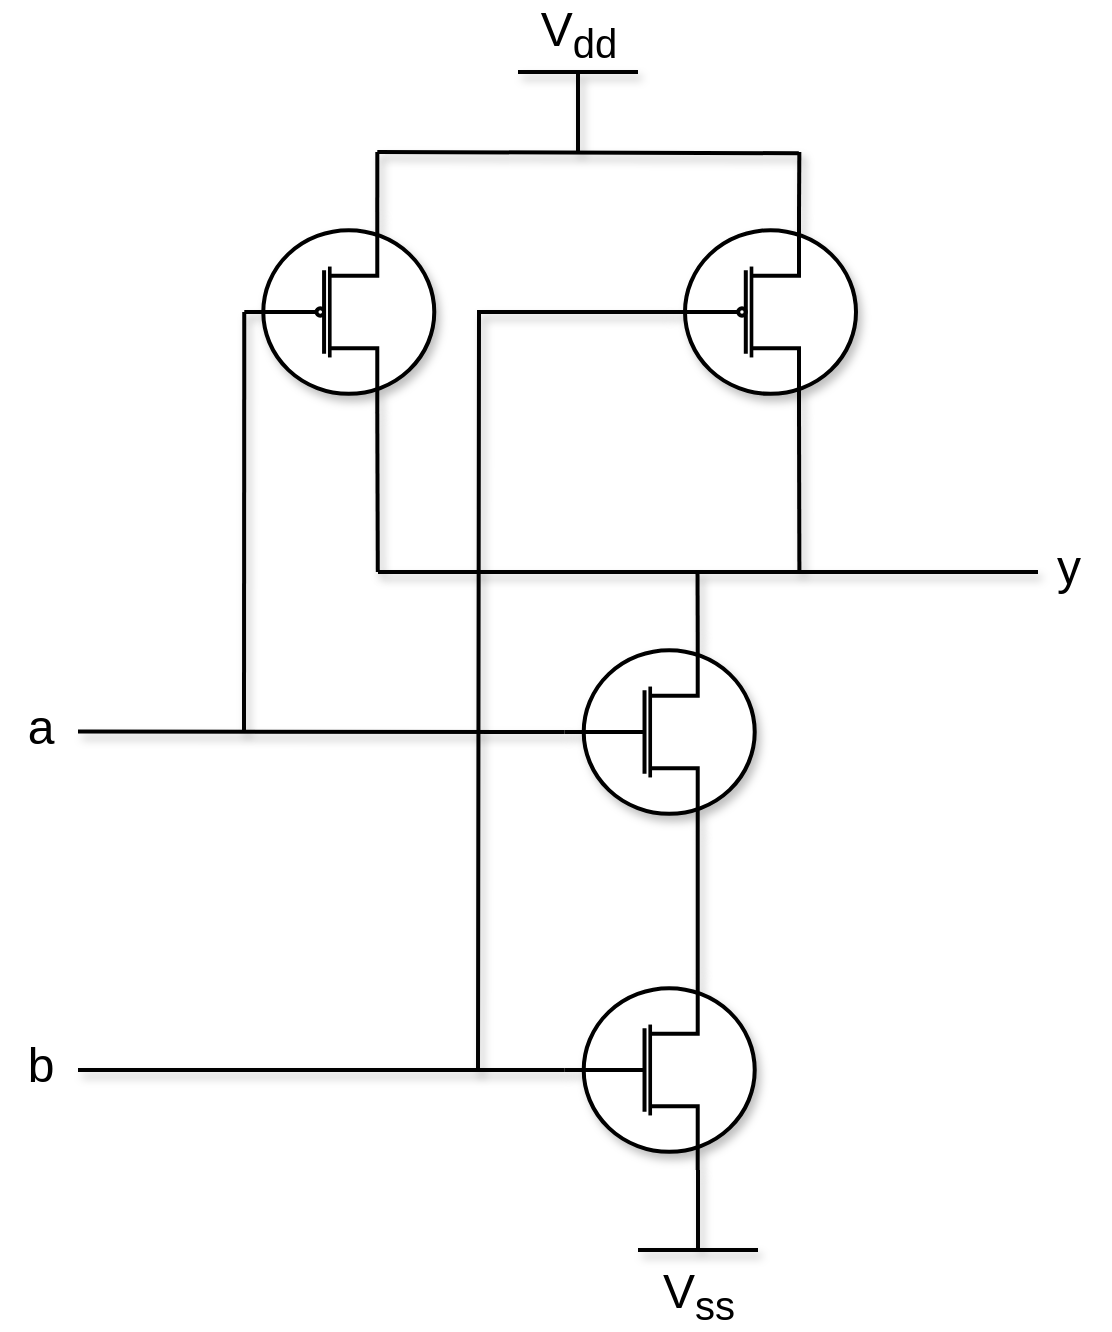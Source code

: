 <mxfile version="26.2.5">
  <diagram name="Page-1" id="nandgate">
    <mxGraphModel dx="1228" dy="647" grid="0" gridSize="10" guides="1" tooltips="1" connect="1" arrows="1" fold="1" page="1" pageScale="1" pageWidth="827" pageHeight="1169" math="0" shadow="0">
      <root>
        <mxCell id="0" />
        <mxCell id="1" parent="0" />
        <mxCell id="qzO39SEEKk3DMvTNhb13-18" style="edgeStyle=none;rounded=0;orthogonalLoop=1;jettySize=auto;html=1;exitX=0;exitY=0.5;exitDx=0;exitDy=0;exitPerimeter=0;endArrow=none;startFill=0;fontSize=24;strokeWidth=2;shadow=1;" parent="1" source="qzO39SEEKk3DMvTNhb13-3" edge="1">
          <mxGeometry relative="1" as="geometry">
            <mxPoint x="283" y="450" as="targetPoint" />
          </mxGeometry>
        </mxCell>
        <mxCell id="qzO39SEEKk3DMvTNhb13-20" style="edgeStyle=none;rounded=0;orthogonalLoop=1;jettySize=auto;html=1;exitX=0.7;exitY=1;exitDx=0;exitDy=0;exitPerimeter=0;endArrow=none;startFill=0;fontSize=24;strokeWidth=2;shadow=1;" parent="1" source="qzO39SEEKk3DMvTNhb13-3" edge="1">
          <mxGeometry relative="1" as="geometry">
            <mxPoint x="349.897" y="370" as="targetPoint" />
          </mxGeometry>
        </mxCell>
        <mxCell id="qzO39SEEKk3DMvTNhb13-25" style="edgeStyle=none;rounded=0;orthogonalLoop=1;jettySize=auto;html=1;exitX=0.7;exitY=0;exitDx=0;exitDy=0;exitPerimeter=0;endArrow=none;startFill=0;fontSize=24;strokeWidth=2;shadow=1;" parent="1" source="qzO39SEEKk3DMvTNhb13-3" edge="1">
          <mxGeometry relative="1" as="geometry">
            <mxPoint x="349.667" y="160" as="targetPoint" />
          </mxGeometry>
        </mxCell>
        <mxCell id="qzO39SEEKk3DMvTNhb13-3" value="" style="verticalLabelPosition=bottom;shadow=1;dashed=0;align=center;html=1;verticalAlign=top;shape=mxgraph.electrical.mosfets1.mosfet_p_no_bulk;fontSize=24;strokeWidth=2;" parent="1" vertex="1">
          <mxGeometry x="283.14" y="190" width="95" height="100" as="geometry" />
        </mxCell>
        <mxCell id="qzO39SEEKk3DMvTNhb13-21" style="edgeStyle=none;rounded=0;orthogonalLoop=1;jettySize=auto;html=1;exitX=0.7;exitY=1;exitDx=0;exitDy=0;exitPerimeter=0;endArrow=none;startFill=0;fontSize=24;strokeWidth=2;shadow=1;" parent="1" source="qzO39SEEKk3DMvTNhb13-4" edge="1">
          <mxGeometry relative="1" as="geometry">
            <mxPoint x="560.69" y="370" as="targetPoint" />
          </mxGeometry>
        </mxCell>
        <mxCell id="qzO39SEEKk3DMvTNhb13-24" style="edgeStyle=orthogonalEdgeStyle;rounded=0;orthogonalLoop=1;jettySize=auto;html=1;exitX=0;exitY=0.5;exitDx=0;exitDy=0;exitPerimeter=0;endArrow=none;startFill=0;fontSize=24;strokeWidth=2;shadow=1;" parent="1" source="qzO39SEEKk3DMvTNhb13-4" edge="1">
          <mxGeometry relative="1" as="geometry">
            <mxPoint x="400" y="620" as="targetPoint" />
          </mxGeometry>
        </mxCell>
        <mxCell id="qzO39SEEKk3DMvTNhb13-26" style="edgeStyle=none;rounded=0;orthogonalLoop=1;jettySize=auto;html=1;exitX=0.7;exitY=0;exitDx=0;exitDy=0;exitPerimeter=0;endArrow=none;startFill=0;fontSize=24;strokeWidth=2;shadow=1;" parent="1" source="qzO39SEEKk3DMvTNhb13-4" edge="1">
          <mxGeometry relative="1" as="geometry">
            <mxPoint x="560.667" y="160" as="targetPoint" />
          </mxGeometry>
        </mxCell>
        <mxCell id="qzO39SEEKk3DMvTNhb13-4" value="" style="verticalLabelPosition=bottom;shadow=1;dashed=0;align=center;html=1;verticalAlign=top;shape=mxgraph.electrical.mosfets1.mosfet_p_no_bulk;fontSize=24;strokeWidth=2;" parent="1" vertex="1">
          <mxGeometry x="494" y="190" width="95" height="100" as="geometry" />
        </mxCell>
        <mxCell id="qzO39SEEKk3DMvTNhb13-8" style="edgeStyle=none;rounded=0;orthogonalLoop=1;jettySize=auto;html=1;exitX=0.7;exitY=0;exitDx=0;exitDy=0;exitPerimeter=0;endArrow=none;startFill=0;fontSize=24;strokeWidth=2;shadow=1;" parent="1" source="qzO39SEEKk3DMvTNhb13-5" edge="1">
          <mxGeometry relative="1" as="geometry">
            <mxPoint x="509.76" y="370" as="targetPoint" />
          </mxGeometry>
        </mxCell>
        <mxCell id="qzO39SEEKk3DMvTNhb13-16" style="edgeStyle=none;rounded=0;orthogonalLoop=1;jettySize=auto;html=1;exitX=0;exitY=0.5;exitDx=0;exitDy=0;exitPerimeter=0;endArrow=none;startFill=0;fontSize=24;strokeWidth=2;shadow=1;" parent="1" source="qzO39SEEKk3DMvTNhb13-5" edge="1">
          <mxGeometry relative="1" as="geometry">
            <mxPoint x="200" y="449.759" as="targetPoint" />
          </mxGeometry>
        </mxCell>
        <mxCell id="qzO39SEEKk3DMvTNhb13-5" value="" style="verticalLabelPosition=bottom;shadow=1;dashed=0;align=center;html=1;verticalAlign=top;shape=mxgraph.electrical.mosfets1.mosfet_n_no_bulk;fontSize=24;strokeWidth=2;" parent="1" vertex="1">
          <mxGeometry x="443.36" y="400" width="95" height="100" as="geometry" />
        </mxCell>
        <mxCell id="qzO39SEEKk3DMvTNhb13-17" style="edgeStyle=none;rounded=0;orthogonalLoop=1;jettySize=auto;html=1;exitX=0;exitY=0.5;exitDx=0;exitDy=0;exitPerimeter=0;endArrow=none;startFill=0;fontSize=24;strokeWidth=2;shadow=1;" parent="1" source="qzO39SEEKk3DMvTNhb13-6" edge="1">
          <mxGeometry relative="1" as="geometry">
            <mxPoint x="200" y="618.952" as="targetPoint" />
          </mxGeometry>
        </mxCell>
        <mxCell id="qzO39SEEKk3DMvTNhb13-6" value="" style="verticalLabelPosition=bottom;shadow=1;dashed=0;align=center;html=1;verticalAlign=top;shape=mxgraph.electrical.mosfets1.mosfet_n_no_bulk;fontSize=24;strokeWidth=2;" parent="1" vertex="1">
          <mxGeometry x="443.36" y="569" width="95" height="100" as="geometry" />
        </mxCell>
        <mxCell id="qzO39SEEKk3DMvTNhb13-7" style="edgeStyle=none;rounded=0;orthogonalLoop=1;jettySize=auto;html=1;endArrow=none;startFill=0;fontSize=24;strokeWidth=2;shadow=1;" parent="1" edge="1">
          <mxGeometry relative="1" as="geometry">
            <mxPoint x="350" y="370" as="sourcePoint" />
            <mxPoint x="680" y="370" as="targetPoint" />
          </mxGeometry>
        </mxCell>
        <mxCell id="qzO39SEEKk3DMvTNhb13-9" style="edgeStyle=none;rounded=0;orthogonalLoop=1;jettySize=auto;html=1;exitX=0.7;exitY=0;exitDx=0;exitDy=0;exitPerimeter=0;entryX=0.699;entryY=0.006;entryDx=0;entryDy=0;entryPerimeter=0;endArrow=none;startFill=0;fontSize=24;strokeWidth=2;shadow=1;" parent="1" edge="1">
          <mxGeometry relative="1" as="geometry">
            <mxPoint x="349.64" y="160" as="sourcePoint" />
            <mxPoint x="560.405" y="160.6" as="targetPoint" />
          </mxGeometry>
        </mxCell>
        <mxCell id="qzO39SEEKk3DMvTNhb13-23" style="edgeStyle=none;rounded=0;orthogonalLoop=1;jettySize=auto;html=1;exitX=0.7;exitY=1;exitDx=0;exitDy=0;exitPerimeter=0;entryX=0.7;entryY=0;entryDx=0;entryDy=0;entryPerimeter=0;endArrow=none;startFill=0;fontSize=24;strokeWidth=2;shadow=1;" parent="1" source="qzO39SEEKk3DMvTNhb13-5" target="qzO39SEEKk3DMvTNhb13-6" edge="1">
          <mxGeometry relative="1" as="geometry" />
        </mxCell>
        <mxCell id="qzO39SEEKk3DMvTNhb13-27" value="V&lt;sub&gt;ss&lt;/sub&gt;" style="pointerEvents=1;verticalLabelPosition=bottom;shadow=1;dashed=0;align=center;html=1;verticalAlign=top;shape=mxgraph.electrical.signal_sources.vss2;fontSize=24;flipV=1;strokeWidth=2;" parent="1" vertex="1">
          <mxGeometry x="480" y="669" width="60" height="40" as="geometry" />
        </mxCell>
        <mxCell id="qzO39SEEKk3DMvTNhb13-28" value="V&lt;sub&gt;dd&lt;/sub&gt;" style="verticalLabelPosition=top;verticalAlign=bottom;shape=mxgraph.electrical.signal_sources.vdd;shadow=1;dashed=0;align=center;strokeWidth=2;fontSize=24;html=1;flipV=1;" parent="1" vertex="1">
          <mxGeometry x="420" y="120" width="60" height="40" as="geometry" />
        </mxCell>
        <mxCell id="qzO39SEEKk3DMvTNhb13-29" value="a" style="text;html=1;align=center;verticalAlign=top;resizable=0;points=[];autosize=1;strokeColor=none;fillColor=none;fontSize=24;strokeWidth=2;shadow=1;" parent="1" vertex="1">
          <mxGeometry x="165" y="427" width="31" height="41" as="geometry" />
        </mxCell>
        <mxCell id="qzO39SEEKk3DMvTNhb13-30" value="b" style="text;html=1;align=center;verticalAlign=top;resizable=0;points=[];autosize=1;strokeColor=none;fillColor=none;fontSize=24;strokeWidth=2;shadow=1;" parent="1" vertex="1">
          <mxGeometry x="165" y="596" width="31" height="41" as="geometry" />
        </mxCell>
        <mxCell id="qzO39SEEKk3DMvTNhb13-31" value="y" style="text;html=1;align=center;verticalAlign=top;resizable=0;points=[];autosize=1;strokeColor=none;fillColor=none;fontSize=24;strokeWidth=2;shadow=1;" parent="1" vertex="1">
          <mxGeometry x="680" y="347" width="30" height="41" as="geometry" />
        </mxCell>
      </root>
    </mxGraphModel>
  </diagram>
</mxfile>
